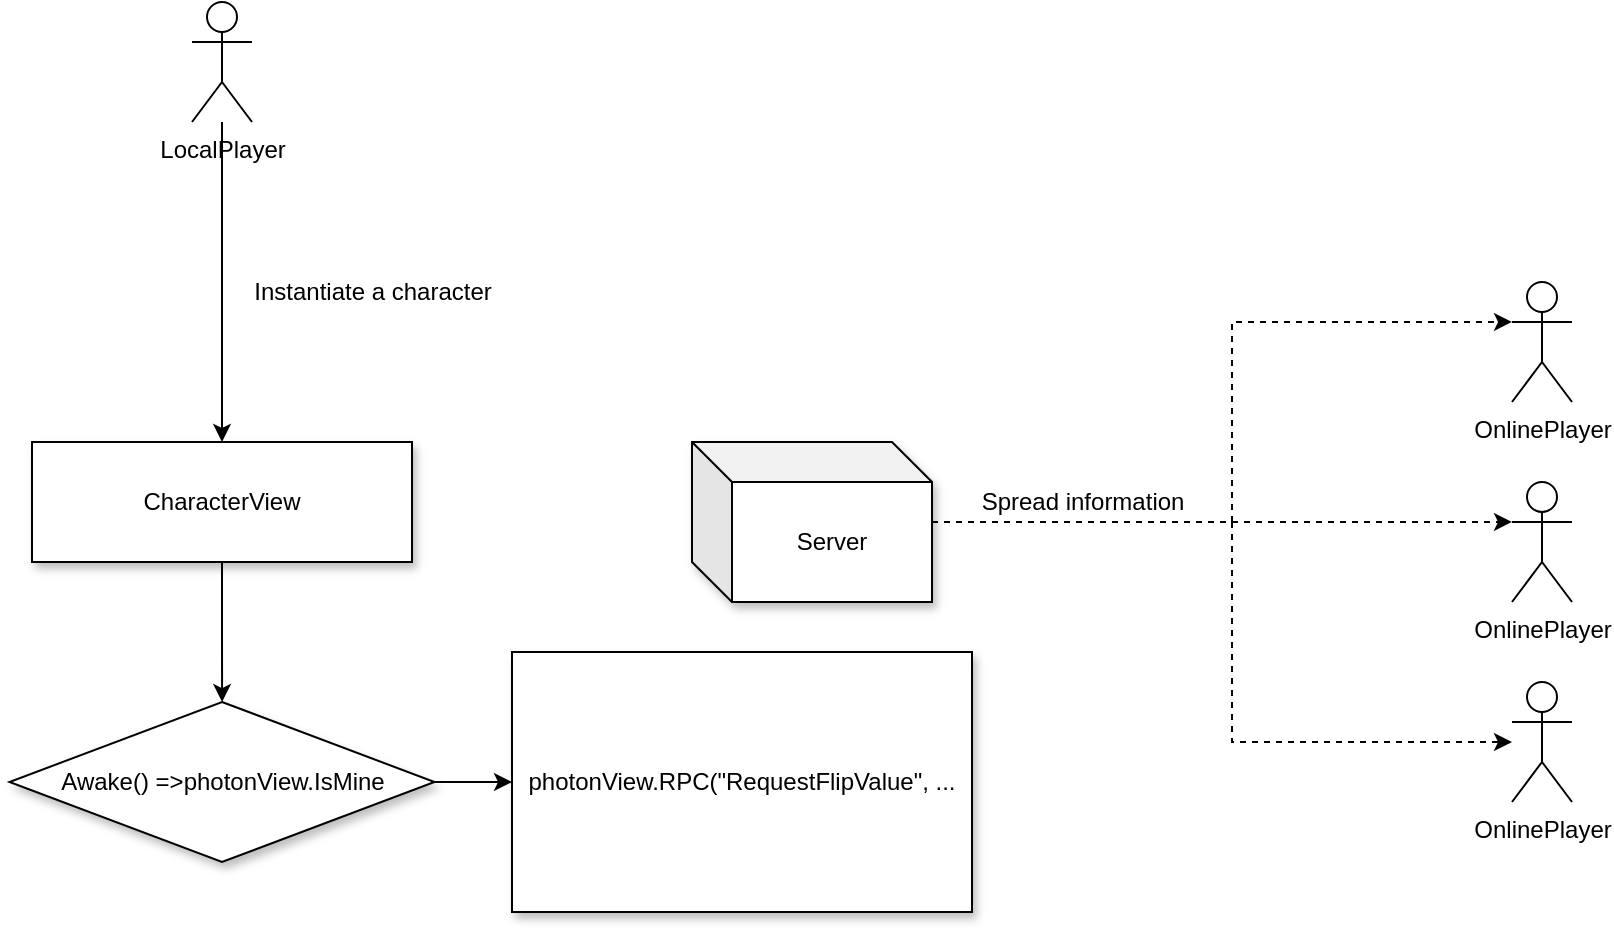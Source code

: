 <mxfile version="20.3.0" type="github">
  <diagram id="SjjF-zDhys-wM8P-XWqg" name="Page-1">
    <mxGraphModel dx="1422" dy="819" grid="1" gridSize="10" guides="1" tooltips="1" connect="1" arrows="1" fold="1" page="1" pageScale="1" pageWidth="850" pageHeight="1100" math="0" shadow="0">
      <root>
        <mxCell id="0" />
        <mxCell id="1" parent="0" />
        <mxCell id="fCTABnRA20fhve25s6MW-1" value="&lt;div&gt;LocalPlayer&lt;/div&gt;&lt;div&gt;&lt;br&gt;&lt;/div&gt;" style="shape=umlActor;verticalLabelPosition=bottom;verticalAlign=top;html=1;outlineConnect=0;" vertex="1" parent="1">
          <mxGeometry x="100" y="20" width="30" height="60" as="geometry" />
        </mxCell>
        <mxCell id="fCTABnRA20fhve25s6MW-2" value="&lt;div&gt;OnlinePlayer&lt;/div&gt;&lt;div&gt;&lt;br&gt;&lt;/div&gt;" style="shape=umlActor;verticalLabelPosition=bottom;verticalAlign=top;html=1;outlineConnect=0;" vertex="1" parent="1">
          <mxGeometry x="760" y="160" width="30" height="60" as="geometry" />
        </mxCell>
        <mxCell id="fCTABnRA20fhve25s6MW-3" value="" style="edgeStyle=orthogonalEdgeStyle;rounded=0;orthogonalLoop=1;jettySize=auto;html=1;" edge="1" parent="1" source="fCTABnRA20fhve25s6MW-1" target="fCTABnRA20fhve25s6MW-6">
          <mxGeometry relative="1" as="geometry">
            <mxPoint x="115" y="180" as="sourcePoint" />
          </mxGeometry>
        </mxCell>
        <mxCell id="fCTABnRA20fhve25s6MW-19" value="" style="edgeStyle=orthogonalEdgeStyle;rounded=0;orthogonalLoop=1;jettySize=auto;html=1;" edge="1" parent="1" source="fCTABnRA20fhve25s6MW-6" target="fCTABnRA20fhve25s6MW-18">
          <mxGeometry relative="1" as="geometry" />
        </mxCell>
        <mxCell id="fCTABnRA20fhve25s6MW-6" value="&lt;div&gt;CharacterView&lt;br&gt;&lt;/div&gt;" style="whiteSpace=wrap;html=1;rounded=0;shadow=1;" vertex="1" parent="1">
          <mxGeometry x="20" y="240" width="190" height="60" as="geometry" />
        </mxCell>
        <mxCell id="fCTABnRA20fhve25s6MW-7" style="edgeStyle=orthogonalEdgeStyle;rounded=0;orthogonalLoop=1;jettySize=auto;html=1;dashed=1;" edge="1" parent="1" source="fCTABnRA20fhve25s6MW-10" target="fCTABnRA20fhve25s6MW-12">
          <mxGeometry relative="1" as="geometry">
            <Array as="points">
              <mxPoint x="620" y="280" />
              <mxPoint x="620" y="390" />
            </Array>
          </mxGeometry>
        </mxCell>
        <mxCell id="fCTABnRA20fhve25s6MW-8" style="edgeStyle=orthogonalEdgeStyle;rounded=0;orthogonalLoop=1;jettySize=auto;html=1;entryX=0;entryY=0.333;entryDx=0;entryDy=0;entryPerimeter=0;dashed=1;" edge="1" parent="1" source="fCTABnRA20fhve25s6MW-10" target="fCTABnRA20fhve25s6MW-11">
          <mxGeometry relative="1" as="geometry" />
        </mxCell>
        <mxCell id="fCTABnRA20fhve25s6MW-9" style="edgeStyle=orthogonalEdgeStyle;rounded=0;orthogonalLoop=1;jettySize=auto;html=1;entryX=0;entryY=0.333;entryDx=0;entryDy=0;entryPerimeter=0;dashed=1;" edge="1" parent="1" source="fCTABnRA20fhve25s6MW-10" target="fCTABnRA20fhve25s6MW-2">
          <mxGeometry relative="1" as="geometry">
            <Array as="points">
              <mxPoint x="620" y="280" />
              <mxPoint x="620" y="180" />
            </Array>
          </mxGeometry>
        </mxCell>
        <mxCell id="fCTABnRA20fhve25s6MW-10" value="Server" style="shape=cube;whiteSpace=wrap;html=1;boundedLbl=1;backgroundOutline=1;darkOpacity=0.05;darkOpacity2=0.1;shadow=1;gradientColor=none;" vertex="1" parent="1">
          <mxGeometry x="350" y="240" width="120" height="80" as="geometry" />
        </mxCell>
        <mxCell id="fCTABnRA20fhve25s6MW-11" value="&lt;div&gt;OnlinePlayer&lt;/div&gt;&lt;div&gt;&lt;br&gt;&lt;/div&gt;" style="shape=umlActor;verticalLabelPosition=bottom;verticalAlign=top;html=1;outlineConnect=0;" vertex="1" parent="1">
          <mxGeometry x="760" y="260" width="30" height="60" as="geometry" />
        </mxCell>
        <mxCell id="fCTABnRA20fhve25s6MW-12" value="&lt;div&gt;OnlinePlayer&lt;/div&gt;&lt;div&gt;&lt;br&gt;&lt;/div&gt;" style="shape=umlActor;verticalLabelPosition=bottom;verticalAlign=top;html=1;outlineConnect=0;" vertex="1" parent="1">
          <mxGeometry x="760" y="360" width="30" height="60" as="geometry" />
        </mxCell>
        <mxCell id="fCTABnRA20fhve25s6MW-13" value="Spread information" style="text;html=1;align=center;verticalAlign=middle;resizable=0;points=[];autosize=1;strokeColor=none;fillColor=none;" vertex="1" parent="1">
          <mxGeometry x="480" y="255" width="130" height="30" as="geometry" />
        </mxCell>
        <mxCell id="fCTABnRA20fhve25s6MW-15" value="Instantiate a character" style="text;html=1;align=center;verticalAlign=middle;resizable=0;points=[];autosize=1;strokeColor=none;fillColor=none;" vertex="1" parent="1">
          <mxGeometry x="120" y="150" width="140" height="30" as="geometry" />
        </mxCell>
        <mxCell id="fCTABnRA20fhve25s6MW-21" value="" style="edgeStyle=orthogonalEdgeStyle;rounded=0;orthogonalLoop=1;jettySize=auto;html=1;" edge="1" parent="1" source="fCTABnRA20fhve25s6MW-18" target="fCTABnRA20fhve25s6MW-20">
          <mxGeometry relative="1" as="geometry" />
        </mxCell>
        <mxCell id="fCTABnRA20fhve25s6MW-18" value="Awake() =&amp;gt;photonView.IsMine" style="rhombus;whiteSpace=wrap;html=1;rounded=0;shadow=1;" vertex="1" parent="1">
          <mxGeometry x="8.75" y="370" width="212.5" height="80" as="geometry" />
        </mxCell>
        <mxCell id="fCTABnRA20fhve25s6MW-20" value="photonView.RPC(&quot;RequestFlipValue&quot;, ..." style="whiteSpace=wrap;html=1;rounded=0;shadow=1;" vertex="1" parent="1">
          <mxGeometry x="260" y="345" width="230" height="130" as="geometry" />
        </mxCell>
      </root>
    </mxGraphModel>
  </diagram>
</mxfile>
